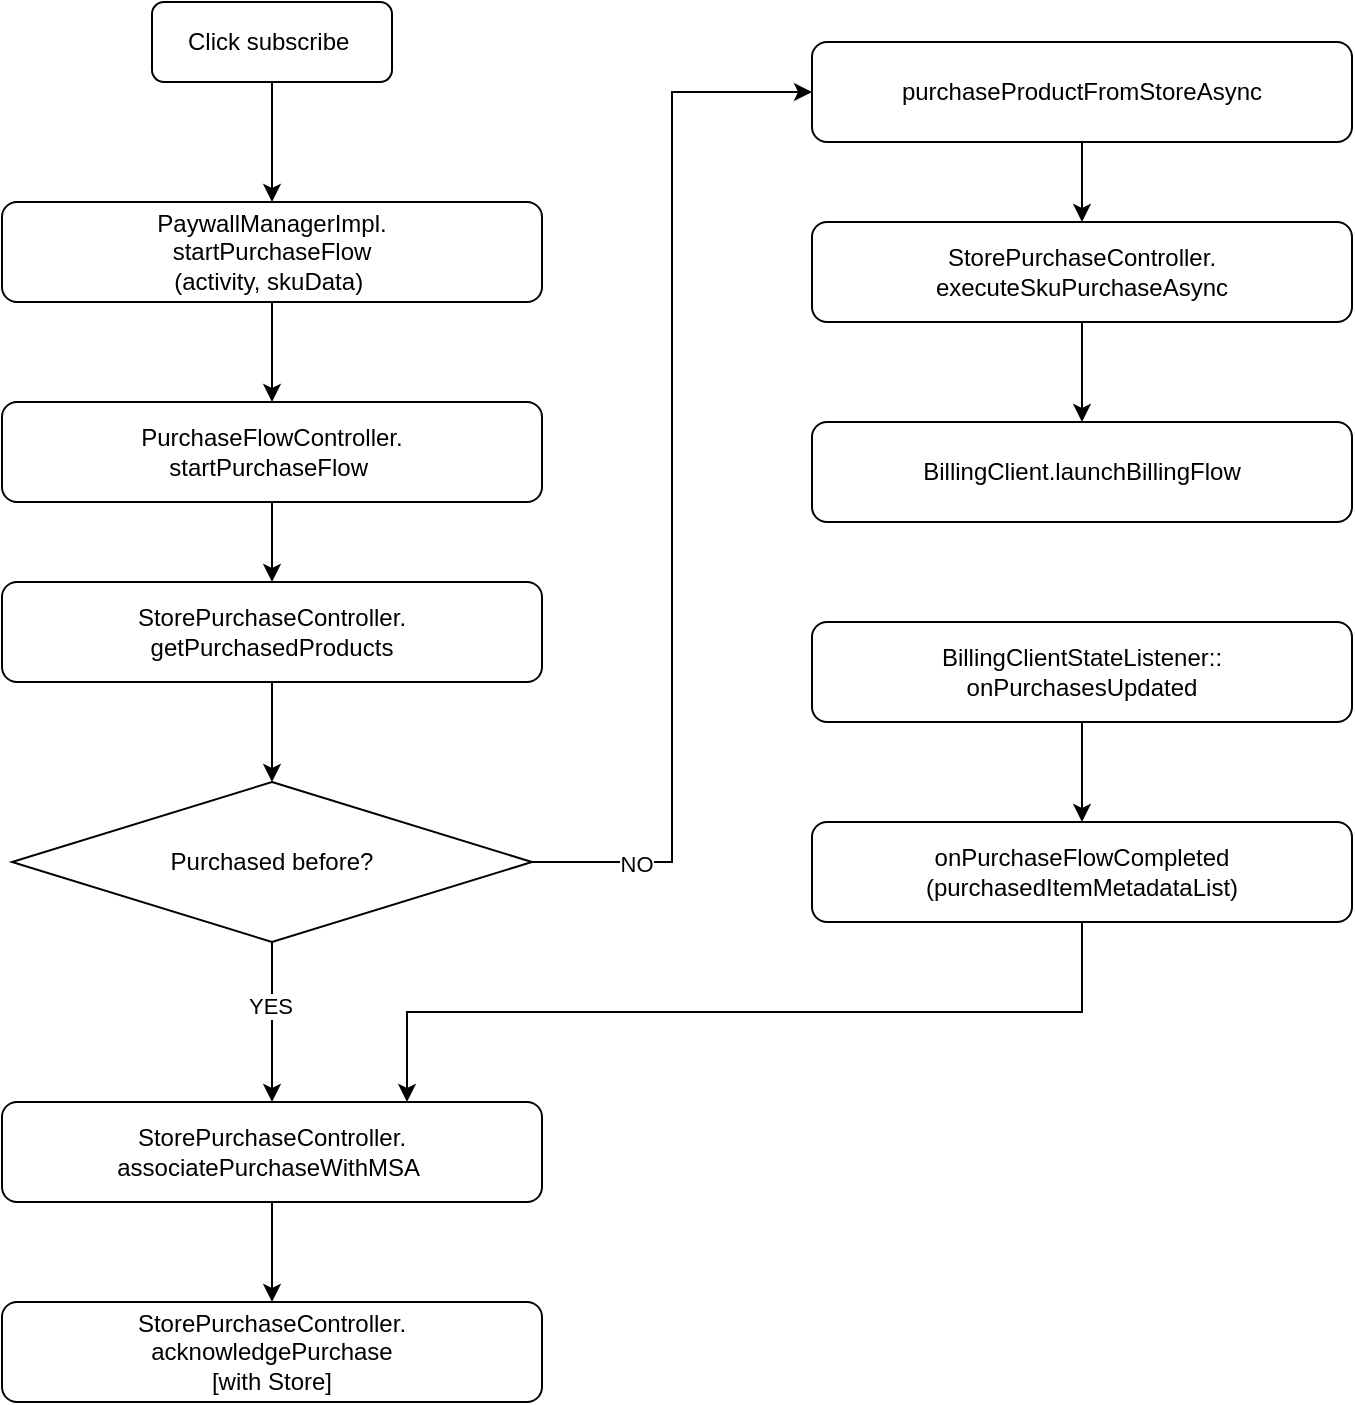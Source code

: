 <mxfile version="24.0.2" type="github">
  <diagram id="C5RBs43oDa-KdzZeNtuy" name="Page-1">
    <mxGraphModel dx="1113" dy="625" grid="1" gridSize="10" guides="1" tooltips="1" connect="1" arrows="1" fold="1" page="1" pageScale="1" pageWidth="827" pageHeight="1169" math="0" shadow="0">
      <root>
        <mxCell id="WIyWlLk6GJQsqaUBKTNV-0" />
        <mxCell id="WIyWlLk6GJQsqaUBKTNV-1" parent="WIyWlLk6GJQsqaUBKTNV-0" />
        <mxCell id="4US2wmagP0krGcJPWE2--7" value="" style="edgeStyle=orthogonalEdgeStyle;rounded=0;orthogonalLoop=1;jettySize=auto;html=1;" edge="1" parent="WIyWlLk6GJQsqaUBKTNV-1" source="WIyWlLk6GJQsqaUBKTNV-3" target="4US2wmagP0krGcJPWE2--0">
          <mxGeometry relative="1" as="geometry" />
        </mxCell>
        <mxCell id="WIyWlLk6GJQsqaUBKTNV-3" value="&lt;span&gt;Click subscribe&amp;nbsp;&lt;/span&gt;" style="rounded=1;whiteSpace=wrap;html=1;fontSize=12;glass=0;strokeWidth=1;shadow=0;" parent="WIyWlLk6GJQsqaUBKTNV-1" vertex="1">
          <mxGeometry x="160" y="80" width="120" height="40" as="geometry" />
        </mxCell>
        <mxCell id="4US2wmagP0krGcJPWE2--6" value="" style="edgeStyle=orthogonalEdgeStyle;rounded=0;orthogonalLoop=1;jettySize=auto;html=1;" edge="1" parent="WIyWlLk6GJQsqaUBKTNV-1" source="4US2wmagP0krGcJPWE2--0" target="4US2wmagP0krGcJPWE2--1">
          <mxGeometry relative="1" as="geometry" />
        </mxCell>
        <mxCell id="4US2wmagP0krGcJPWE2--0" value="PaywallManagerImpl.&lt;br&gt;startPurchaseFlow&lt;br&gt;(activity, skuData)&amp;nbsp;" style="rounded=1;whiteSpace=wrap;html=1;fontSize=12;glass=0;strokeWidth=1;shadow=0;" vertex="1" parent="WIyWlLk6GJQsqaUBKTNV-1">
          <mxGeometry x="85" y="180" width="270" height="50" as="geometry" />
        </mxCell>
        <mxCell id="4US2wmagP0krGcJPWE2--8" value="" style="edgeStyle=orthogonalEdgeStyle;rounded=0;orthogonalLoop=1;jettySize=auto;html=1;" edge="1" parent="WIyWlLk6GJQsqaUBKTNV-1" source="4US2wmagP0krGcJPWE2--1" target="4US2wmagP0krGcJPWE2--2">
          <mxGeometry relative="1" as="geometry" />
        </mxCell>
        <mxCell id="4US2wmagP0krGcJPWE2--1" value="PurchaseFlowController.&lt;br&gt;startPurchaseFlow&amp;nbsp;" style="rounded=1;whiteSpace=wrap;html=1;fontSize=12;glass=0;strokeWidth=1;shadow=0;" vertex="1" parent="WIyWlLk6GJQsqaUBKTNV-1">
          <mxGeometry x="85" y="280" width="270" height="50" as="geometry" />
        </mxCell>
        <mxCell id="4US2wmagP0krGcJPWE2--9" value="" style="edgeStyle=orthogonalEdgeStyle;rounded=0;orthogonalLoop=1;jettySize=auto;html=1;" edge="1" parent="WIyWlLk6GJQsqaUBKTNV-1" source="4US2wmagP0krGcJPWE2--2" target="4US2wmagP0krGcJPWE2--5">
          <mxGeometry relative="1" as="geometry" />
        </mxCell>
        <mxCell id="4US2wmagP0krGcJPWE2--2" value="StorePurchaseController.&lt;br&gt;getPurchasedProducts" style="rounded=1;whiteSpace=wrap;html=1;fontSize=12;glass=0;strokeWidth=1;shadow=0;" vertex="1" parent="WIyWlLk6GJQsqaUBKTNV-1">
          <mxGeometry x="85" y="370" width="270" height="50" as="geometry" />
        </mxCell>
        <mxCell id="4US2wmagP0krGcJPWE2--11" value="" style="edgeStyle=orthogonalEdgeStyle;rounded=0;orthogonalLoop=1;jettySize=auto;html=1;" edge="1" parent="WIyWlLk6GJQsqaUBKTNV-1" source="4US2wmagP0krGcJPWE2--3" target="4US2wmagP0krGcJPWE2--4">
          <mxGeometry relative="1" as="geometry" />
        </mxCell>
        <mxCell id="4US2wmagP0krGcJPWE2--3" value="StorePurchaseController.&lt;br&gt;associatePurchaseWithMSA&amp;nbsp;" style="rounded=1;whiteSpace=wrap;html=1;fontSize=12;glass=0;strokeWidth=1;shadow=0;" vertex="1" parent="WIyWlLk6GJQsqaUBKTNV-1">
          <mxGeometry x="85" y="630" width="270" height="50" as="geometry" />
        </mxCell>
        <mxCell id="4US2wmagP0krGcJPWE2--4" value="StorePurchaseController.&lt;br&gt;acknowledgePurchase&lt;br&gt;[with Store]" style="rounded=1;whiteSpace=wrap;html=1;fontSize=12;glass=0;strokeWidth=1;shadow=0;" vertex="1" parent="WIyWlLk6GJQsqaUBKTNV-1">
          <mxGeometry x="85" y="730" width="270" height="50" as="geometry" />
        </mxCell>
        <mxCell id="4US2wmagP0krGcJPWE2--10" value="" style="edgeStyle=orthogonalEdgeStyle;rounded=0;orthogonalLoop=1;jettySize=auto;html=1;" edge="1" parent="WIyWlLk6GJQsqaUBKTNV-1" source="4US2wmagP0krGcJPWE2--5" target="4US2wmagP0krGcJPWE2--3">
          <mxGeometry relative="1" as="geometry" />
        </mxCell>
        <mxCell id="4US2wmagP0krGcJPWE2--12" value="YES" style="edgeLabel;html=1;align=center;verticalAlign=middle;resizable=0;points=[];" vertex="1" connectable="0" parent="4US2wmagP0krGcJPWE2--10">
          <mxGeometry x="-0.197" y="-1" relative="1" as="geometry">
            <mxPoint as="offset" />
          </mxGeometry>
        </mxCell>
        <mxCell id="4US2wmagP0krGcJPWE2--14" style="edgeStyle=orthogonalEdgeStyle;rounded=0;orthogonalLoop=1;jettySize=auto;html=1;exitX=1;exitY=0.5;exitDx=0;exitDy=0;entryX=0;entryY=0.5;entryDx=0;entryDy=0;" edge="1" parent="WIyWlLk6GJQsqaUBKTNV-1" source="4US2wmagP0krGcJPWE2--5" target="4US2wmagP0krGcJPWE2--13">
          <mxGeometry relative="1" as="geometry" />
        </mxCell>
        <mxCell id="4US2wmagP0krGcJPWE2--16" value="NO" style="edgeLabel;html=1;align=center;verticalAlign=middle;resizable=0;points=[];" vertex="1" connectable="0" parent="4US2wmagP0krGcJPWE2--14">
          <mxGeometry x="-0.803" y="-1" relative="1" as="geometry">
            <mxPoint as="offset" />
          </mxGeometry>
        </mxCell>
        <mxCell id="4US2wmagP0krGcJPWE2--5" value="Purchased before?" style="rhombus;whiteSpace=wrap;html=1;" vertex="1" parent="WIyWlLk6GJQsqaUBKTNV-1">
          <mxGeometry x="90" y="470" width="260" height="80" as="geometry" />
        </mxCell>
        <mxCell id="4US2wmagP0krGcJPWE2--18" value="" style="edgeStyle=orthogonalEdgeStyle;rounded=0;orthogonalLoop=1;jettySize=auto;html=1;" edge="1" parent="WIyWlLk6GJQsqaUBKTNV-1" source="4US2wmagP0krGcJPWE2--13" target="4US2wmagP0krGcJPWE2--17">
          <mxGeometry relative="1" as="geometry" />
        </mxCell>
        <mxCell id="4US2wmagP0krGcJPWE2--13" value="purchaseProductFromStoreAsync" style="rounded=1;whiteSpace=wrap;html=1;fontSize=12;glass=0;strokeWidth=1;shadow=0;" vertex="1" parent="WIyWlLk6GJQsqaUBKTNV-1">
          <mxGeometry x="490" y="100" width="270" height="50" as="geometry" />
        </mxCell>
        <mxCell id="4US2wmagP0krGcJPWE2--20" value="" style="edgeStyle=orthogonalEdgeStyle;rounded=0;orthogonalLoop=1;jettySize=auto;html=1;" edge="1" parent="WIyWlLk6GJQsqaUBKTNV-1" source="4US2wmagP0krGcJPWE2--17" target="4US2wmagP0krGcJPWE2--19">
          <mxGeometry relative="1" as="geometry" />
        </mxCell>
        <mxCell id="4US2wmagP0krGcJPWE2--17" value="StorePurchaseController.&lt;br&gt;executeSkuPurchaseAsync" style="rounded=1;whiteSpace=wrap;html=1;fontSize=12;glass=0;strokeWidth=1;shadow=0;" vertex="1" parent="WIyWlLk6GJQsqaUBKTNV-1">
          <mxGeometry x="490" y="190" width="270" height="50" as="geometry" />
        </mxCell>
        <mxCell id="4US2wmagP0krGcJPWE2--19" value="BillingClient.launchBillingFlow" style="rounded=1;whiteSpace=wrap;html=1;fontSize=12;glass=0;strokeWidth=1;shadow=0;" vertex="1" parent="WIyWlLk6GJQsqaUBKTNV-1">
          <mxGeometry x="490" y="290" width="270" height="50" as="geometry" />
        </mxCell>
        <mxCell id="4US2wmagP0krGcJPWE2--24" value="" style="edgeStyle=orthogonalEdgeStyle;rounded=0;orthogonalLoop=1;jettySize=auto;html=1;" edge="1" parent="WIyWlLk6GJQsqaUBKTNV-1" source="4US2wmagP0krGcJPWE2--22" target="4US2wmagP0krGcJPWE2--23">
          <mxGeometry relative="1" as="geometry" />
        </mxCell>
        <mxCell id="4US2wmagP0krGcJPWE2--22" value="BillingClientStateListener::&lt;br&gt;onPurchasesUpdated" style="rounded=1;whiteSpace=wrap;html=1;fontSize=12;glass=0;strokeWidth=1;shadow=0;" vertex="1" parent="WIyWlLk6GJQsqaUBKTNV-1">
          <mxGeometry x="490" y="390" width="270" height="50" as="geometry" />
        </mxCell>
        <mxCell id="4US2wmagP0krGcJPWE2--26" style="edgeStyle=orthogonalEdgeStyle;rounded=0;orthogonalLoop=1;jettySize=auto;html=1;exitX=0.5;exitY=1;exitDx=0;exitDy=0;entryX=0.75;entryY=0;entryDx=0;entryDy=0;" edge="1" parent="WIyWlLk6GJQsqaUBKTNV-1" source="4US2wmagP0krGcJPWE2--23" target="4US2wmagP0krGcJPWE2--3">
          <mxGeometry relative="1" as="geometry" />
        </mxCell>
        <mxCell id="4US2wmagP0krGcJPWE2--23" value="onPurchaseFlowCompleted&lt;br&gt;(purchasedItemMetadataList)" style="rounded=1;whiteSpace=wrap;html=1;fontSize=12;glass=0;strokeWidth=1;shadow=0;" vertex="1" parent="WIyWlLk6GJQsqaUBKTNV-1">
          <mxGeometry x="490" y="490" width="270" height="50" as="geometry" />
        </mxCell>
      </root>
    </mxGraphModel>
  </diagram>
</mxfile>
